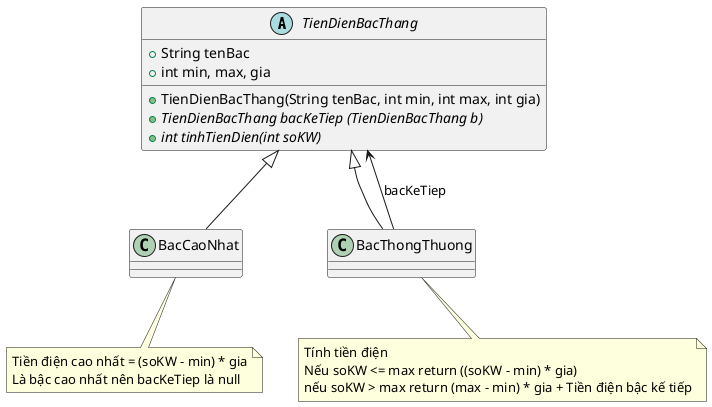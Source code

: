 @startuml
'https://plantuml.com/class-diagram

abstract TienDienBacThang{
    + String tenBac
    + int min, max, gia
    + TienDienBacThang(String tenBac, int min, int max, int gia)
    + {abstract} TienDienBacThang bacKeTiep (TienDienBacThang b)
    + {abstract} int tinhTienDien(int soKW)
}

class BacCaoNhat extends TienDienBacThang{

}
note bottom of BacCaoNhat
    Tiền điện cao nhất = (soKW - min) * gia
    Là bậc cao nhất nên bacKeTiep là null
end note

class BacThongThuong extends TienDienBacThang{

}
note bottom of BacThongThuong
    Tính tiền điện
    Nếu soKW <= max return ((soKW - min) * gia)
    nếu soKW > max return (max - min) * gia + Tiền điện bậc kế tiếp
end note

BacThongThuong --> TienDienBacThang: bacKeTiep
@enduml